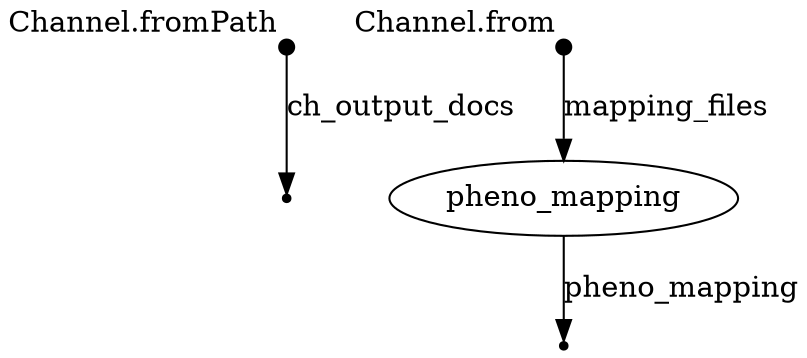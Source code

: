 digraph "pipeline_dag" {
p0 [shape=point,label="",fixedsize=true,width=0.1,xlabel="Channel.fromPath"];
p1 [shape=point];
p0 -> p1 [label="ch_output_docs"];

p2 [shape=point,label="",fixedsize=true,width=0.1,xlabel="Channel.from"];
p3 [label="pheno_mapping"];
p2 -> p3 [label="mapping_files"];

p3 [label="pheno_mapping"];
p4 [shape=point];
p3 -> p4 [label="pheno_mapping"];

}
